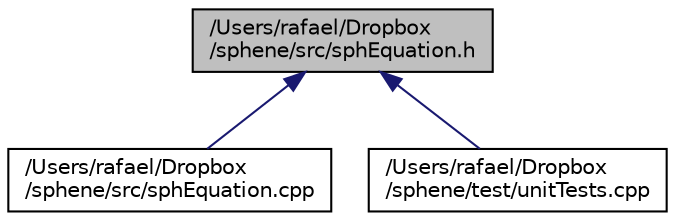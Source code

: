 digraph "/Users/rafael/Dropbox/sphene/src/sphEquation.h"
{
  edge [fontname="Helvetica",fontsize="10",labelfontname="Helvetica",labelfontsize="10"];
  node [fontname="Helvetica",fontsize="10",shape=record];
  Node1 [label="/Users/rafael/Dropbox\l/sphene/src/sphEquation.h",height=0.2,width=0.4,color="black", fillcolor="grey75", style="filled", fontcolor="black"];
  Node1 -> Node2 [dir="back",color="midnightblue",fontsize="10",style="solid",fontname="Helvetica"];
  Node2 [label="/Users/rafael/Dropbox\l/sphene/src/sphEquation.cpp",height=0.2,width=0.4,color="black", fillcolor="white", style="filled",URL="$d1/d54/sphEquation_8cpp.html"];
  Node1 -> Node3 [dir="back",color="midnightblue",fontsize="10",style="solid",fontname="Helvetica"];
  Node3 [label="/Users/rafael/Dropbox\l/sphene/test/unitTests.cpp",height=0.2,width=0.4,color="black", fillcolor="white", style="filled",URL="$d4/d2f/unitTests_8cpp.html"];
}

